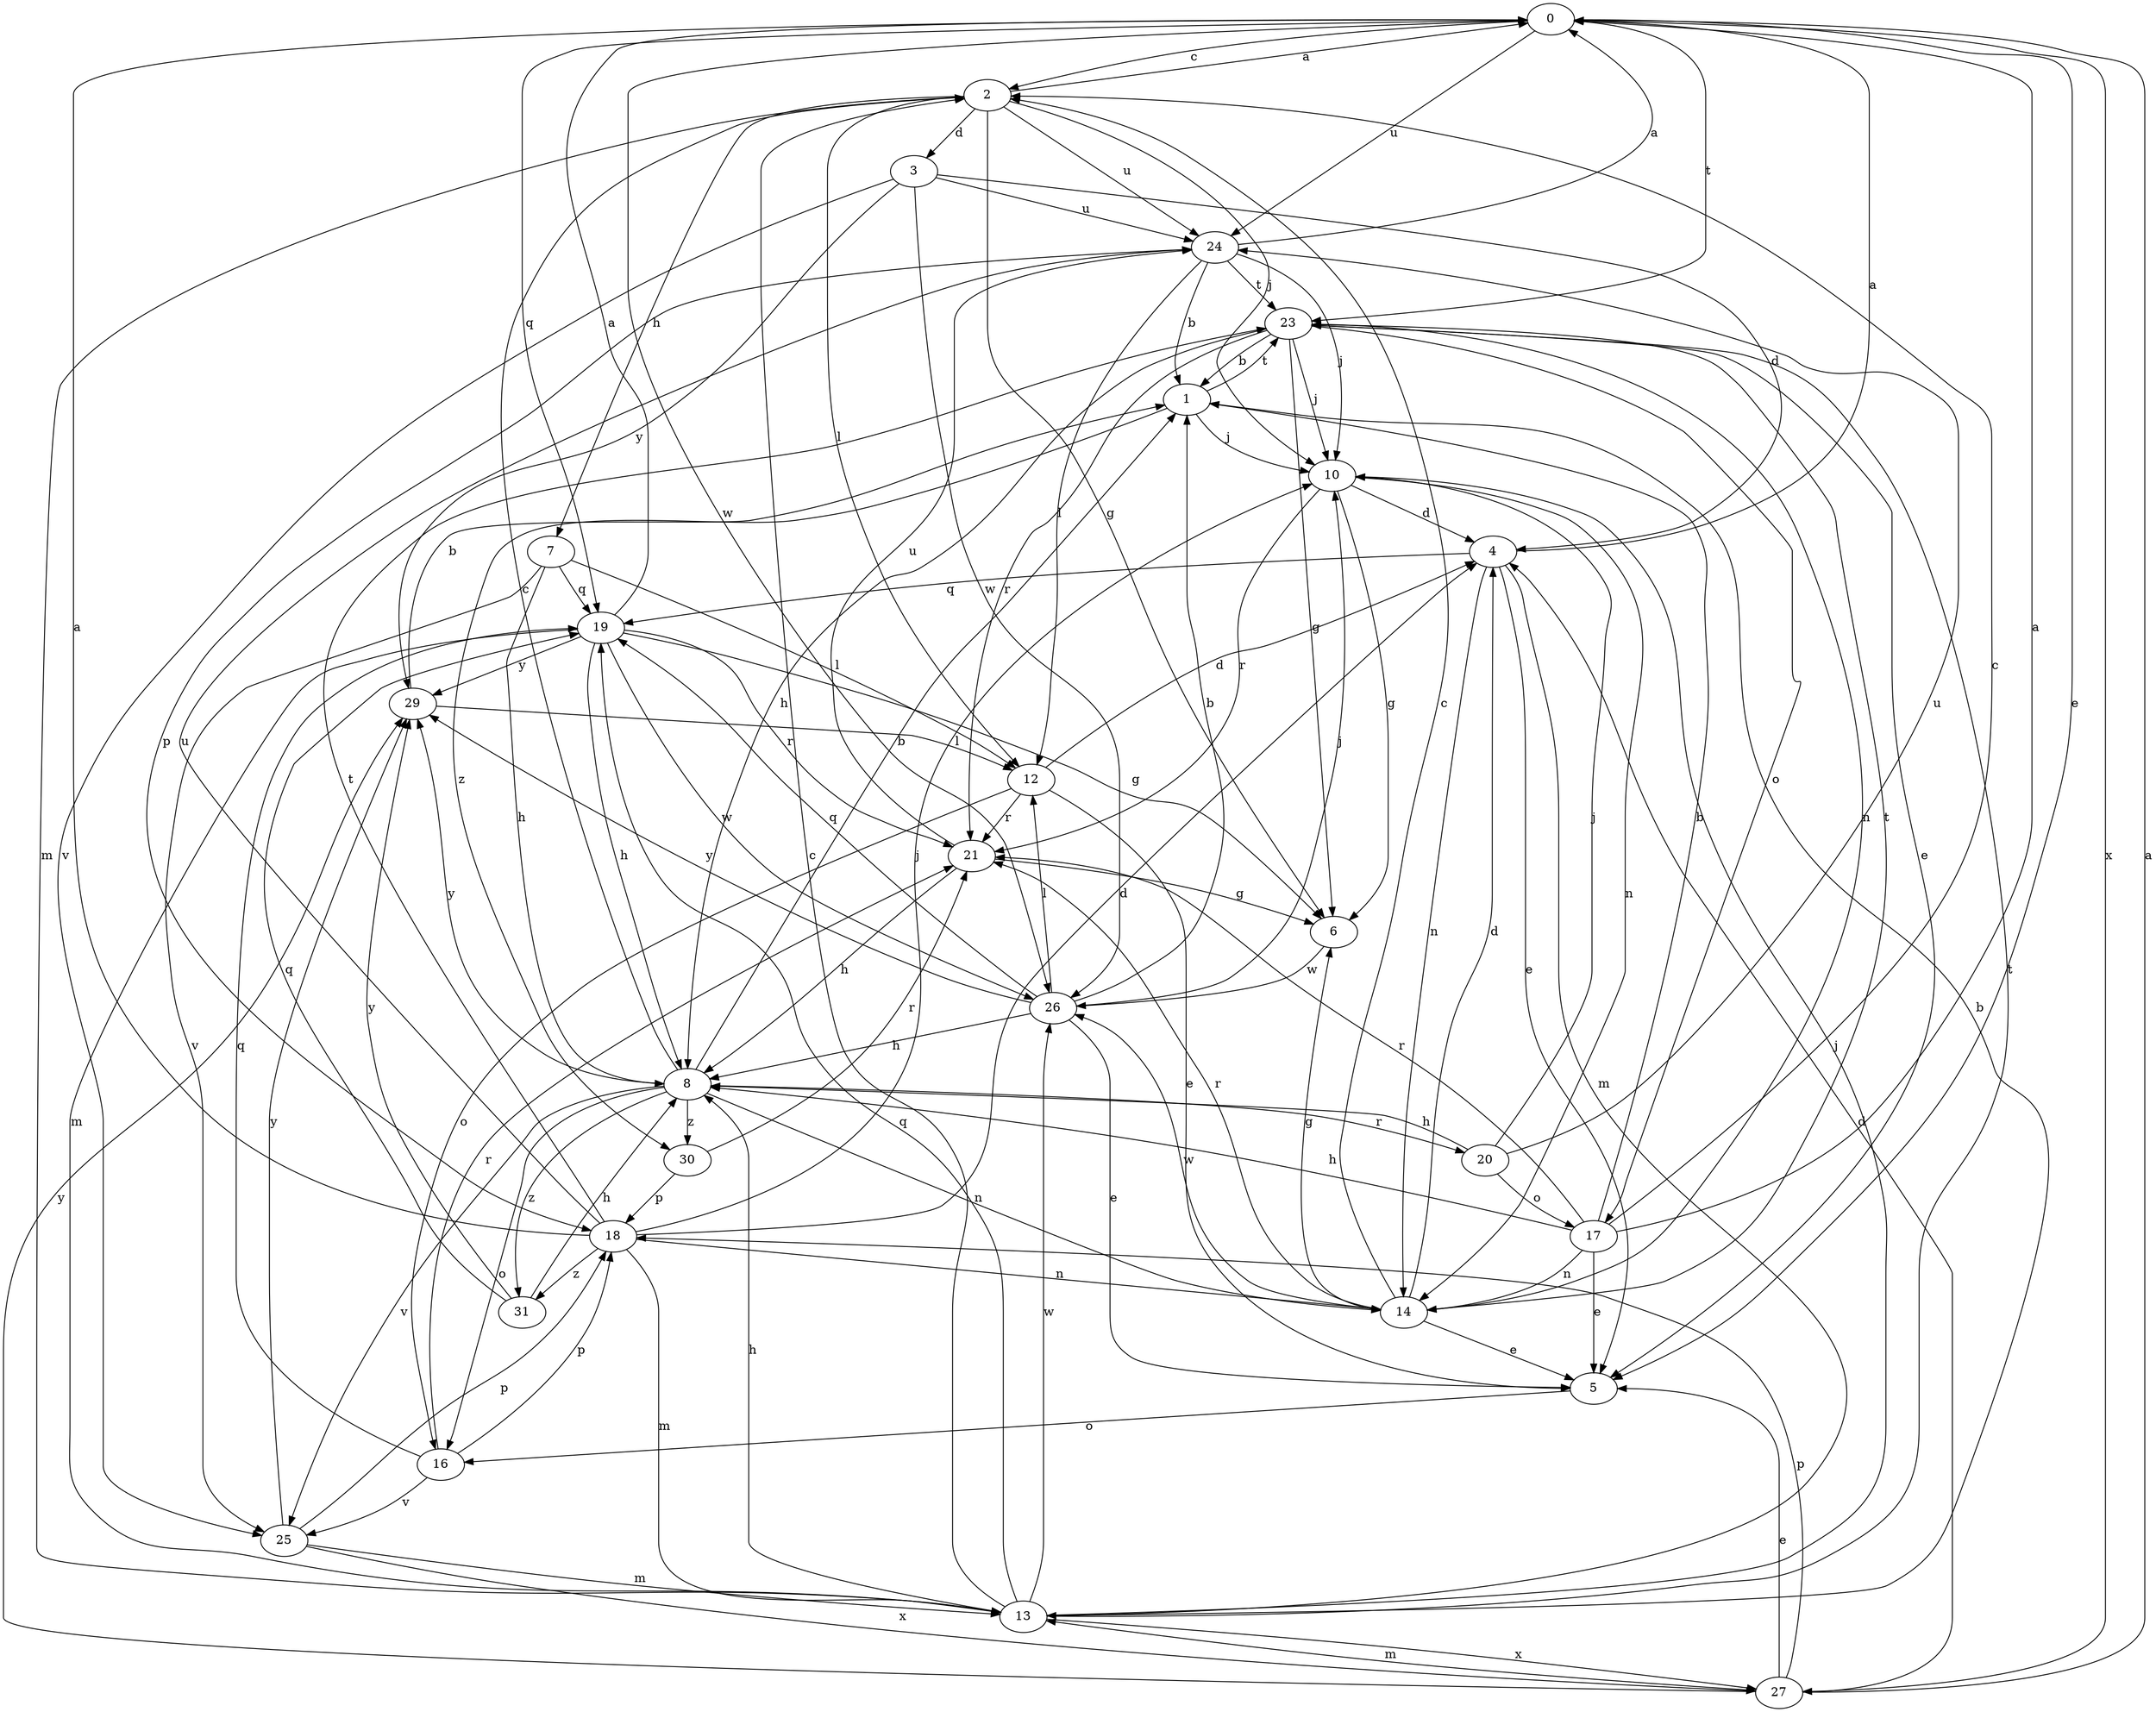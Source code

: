 strict digraph  {
0;
1;
2;
3;
4;
5;
6;
7;
8;
10;
12;
13;
14;
16;
17;
18;
19;
20;
21;
23;
24;
25;
26;
27;
29;
30;
31;
0 -> 2  [label=c];
0 -> 5  [label=e];
0 -> 19  [label=q];
0 -> 23  [label=t];
0 -> 24  [label=u];
0 -> 26  [label=w];
0 -> 27  [label=x];
1 -> 10  [label=j];
1 -> 23  [label=t];
1 -> 30  [label=z];
2 -> 0  [label=a];
2 -> 3  [label=d];
2 -> 6  [label=g];
2 -> 7  [label=h];
2 -> 10  [label=j];
2 -> 12  [label=l];
2 -> 13  [label=m];
2 -> 24  [label=u];
3 -> 4  [label=d];
3 -> 24  [label=u];
3 -> 25  [label=v];
3 -> 26  [label=w];
3 -> 29  [label=y];
4 -> 0  [label=a];
4 -> 5  [label=e];
4 -> 13  [label=m];
4 -> 14  [label=n];
4 -> 19  [label=q];
5 -> 16  [label=o];
6 -> 26  [label=w];
7 -> 8  [label=h];
7 -> 12  [label=l];
7 -> 19  [label=q];
7 -> 25  [label=v];
8 -> 1  [label=b];
8 -> 2  [label=c];
8 -> 14  [label=n];
8 -> 16  [label=o];
8 -> 20  [label=r];
8 -> 25  [label=v];
8 -> 29  [label=y];
8 -> 30  [label=z];
8 -> 31  [label=z];
10 -> 4  [label=d];
10 -> 6  [label=g];
10 -> 14  [label=n];
10 -> 21  [label=r];
12 -> 4  [label=d];
12 -> 5  [label=e];
12 -> 16  [label=o];
12 -> 21  [label=r];
13 -> 1  [label=b];
13 -> 2  [label=c];
13 -> 8  [label=h];
13 -> 10  [label=j];
13 -> 19  [label=q];
13 -> 23  [label=t];
13 -> 26  [label=w];
13 -> 27  [label=x];
14 -> 2  [label=c];
14 -> 4  [label=d];
14 -> 5  [label=e];
14 -> 6  [label=g];
14 -> 21  [label=r];
14 -> 23  [label=t];
14 -> 26  [label=w];
16 -> 18  [label=p];
16 -> 19  [label=q];
16 -> 21  [label=r];
16 -> 25  [label=v];
17 -> 0  [label=a];
17 -> 1  [label=b];
17 -> 2  [label=c];
17 -> 5  [label=e];
17 -> 8  [label=h];
17 -> 14  [label=n];
17 -> 21  [label=r];
18 -> 0  [label=a];
18 -> 4  [label=d];
18 -> 10  [label=j];
18 -> 13  [label=m];
18 -> 14  [label=n];
18 -> 23  [label=t];
18 -> 24  [label=u];
18 -> 31  [label=z];
19 -> 0  [label=a];
19 -> 6  [label=g];
19 -> 8  [label=h];
19 -> 13  [label=m];
19 -> 21  [label=r];
19 -> 26  [label=w];
19 -> 29  [label=y];
20 -> 8  [label=h];
20 -> 10  [label=j];
20 -> 17  [label=o];
20 -> 24  [label=u];
21 -> 6  [label=g];
21 -> 8  [label=h];
21 -> 24  [label=u];
23 -> 1  [label=b];
23 -> 5  [label=e];
23 -> 6  [label=g];
23 -> 8  [label=h];
23 -> 10  [label=j];
23 -> 14  [label=n];
23 -> 17  [label=o];
23 -> 21  [label=r];
24 -> 0  [label=a];
24 -> 1  [label=b];
24 -> 10  [label=j];
24 -> 12  [label=l];
24 -> 18  [label=p];
24 -> 23  [label=t];
25 -> 13  [label=m];
25 -> 18  [label=p];
25 -> 27  [label=x];
25 -> 29  [label=y];
26 -> 1  [label=b];
26 -> 5  [label=e];
26 -> 8  [label=h];
26 -> 10  [label=j];
26 -> 12  [label=l];
26 -> 19  [label=q];
26 -> 29  [label=y];
27 -> 0  [label=a];
27 -> 4  [label=d];
27 -> 5  [label=e];
27 -> 13  [label=m];
27 -> 18  [label=p];
27 -> 29  [label=y];
29 -> 1  [label=b];
29 -> 12  [label=l];
30 -> 18  [label=p];
30 -> 21  [label=r];
31 -> 8  [label=h];
31 -> 19  [label=q];
31 -> 29  [label=y];
}
